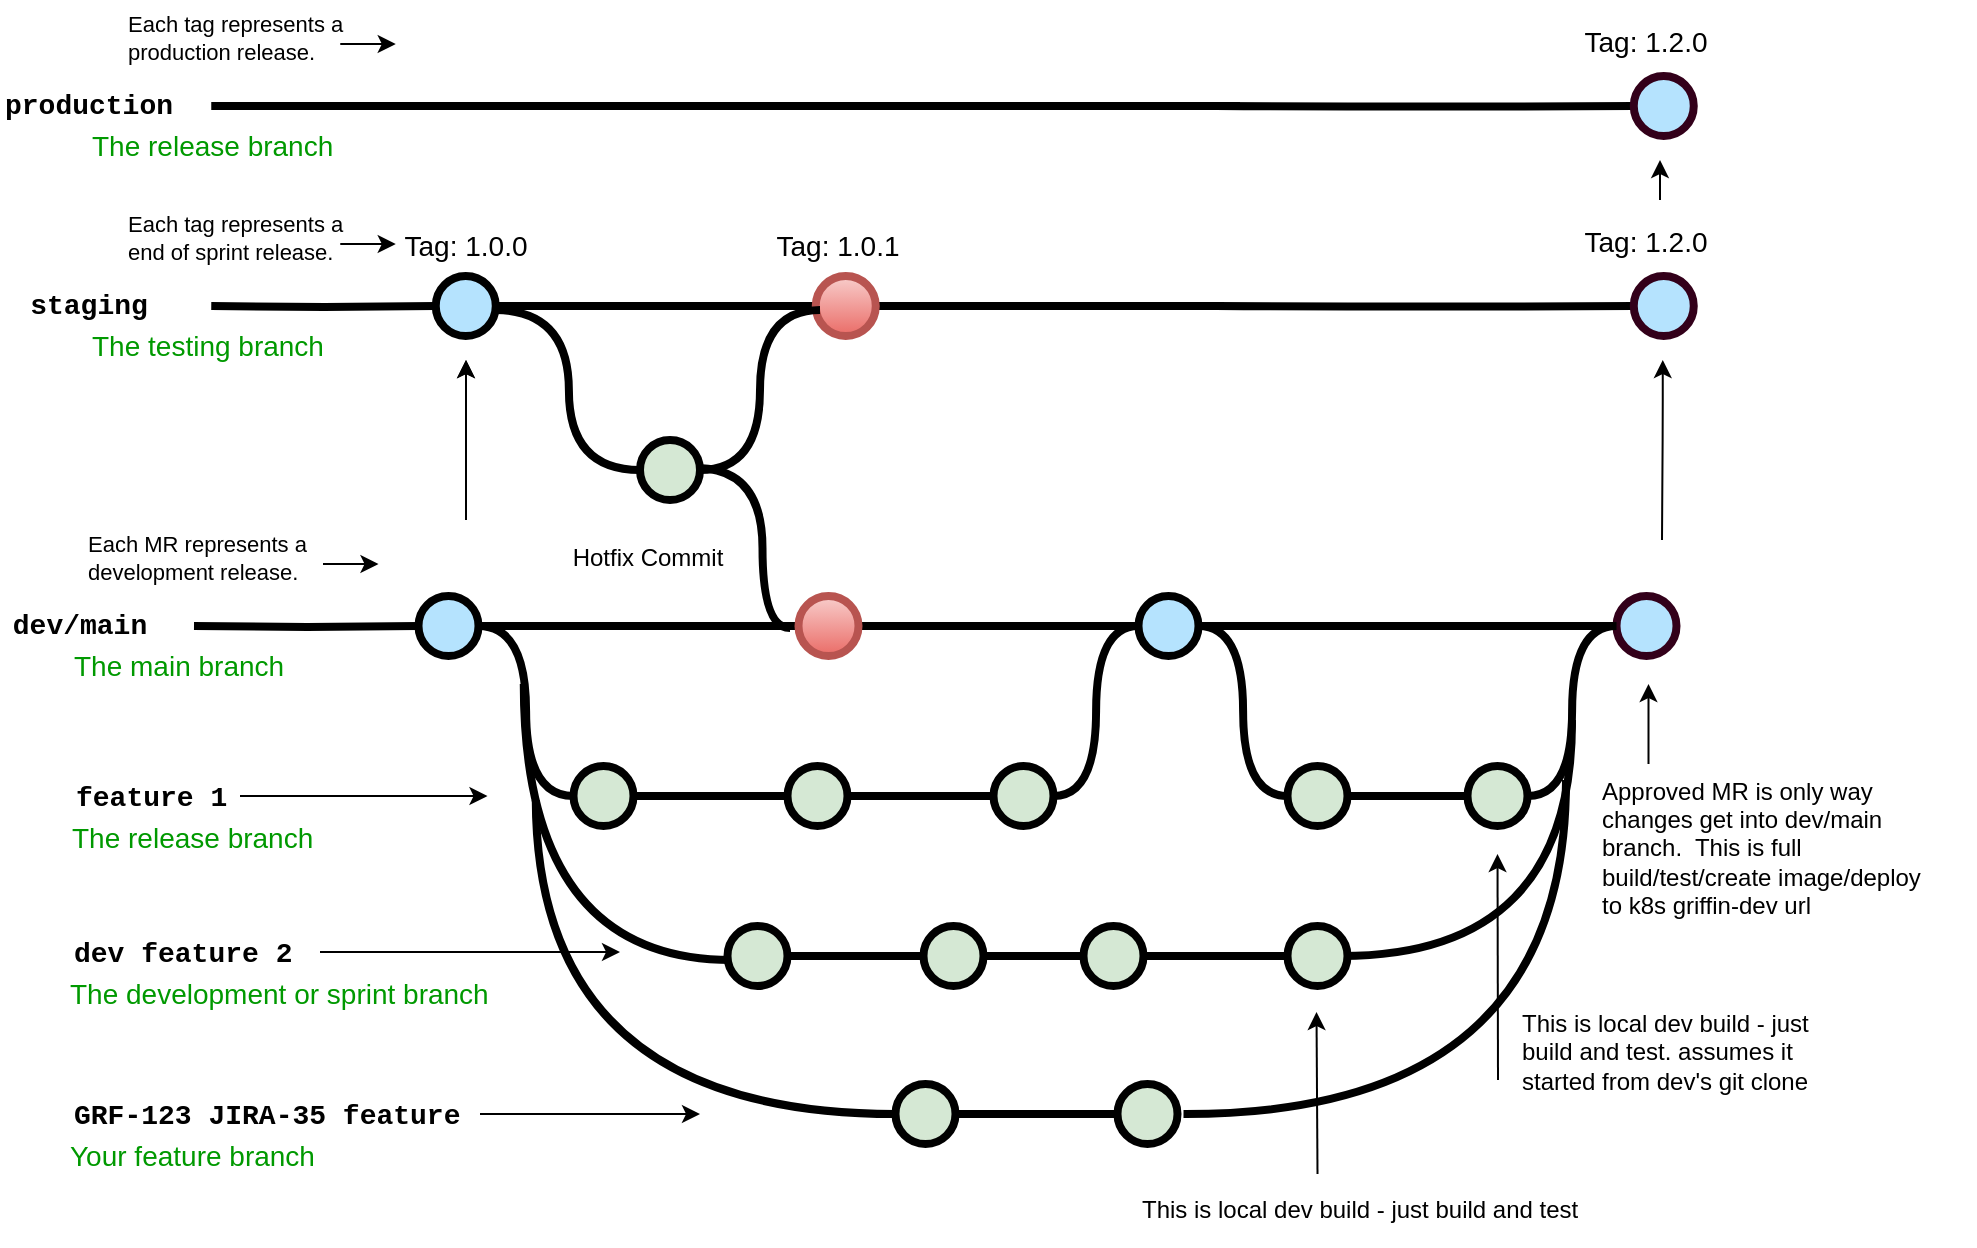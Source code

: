 <mxfile version="14.8.0" type="github">
  <diagram id="UqTXu5nnU7z2pNqZ6FUm" name="Page-1">
    <mxGraphModel dx="1054" dy="649" grid="1" gridSize="10" guides="1" tooltips="1" connect="1" arrows="1" fold="1" page="1" pageScale="1" pageWidth="850" pageHeight="1100" math="0" shadow="0">
      <root>
        <mxCell id="0" />
        <mxCell id="1" parent="0" />
        <mxCell id="iOJm5arGjUEbnIHWwRJL-93" value="" style="edgeStyle=orthogonalEdgeStyle;curved=1;rounded=0;orthogonalLoop=1;jettySize=auto;html=1;endArrow=none;endFill=0;strokeWidth=4;entryX=0;entryY=0.5;entryDx=0;entryDy=0;entryPerimeter=0;" parent="1" target="iOJm5arGjUEbnIHWwRJL-95" edge="1">
          <mxGeometry relative="1" as="geometry">
            <mxPoint x="720.13" y="93" as="targetPoint" />
            <mxPoint x="637.88" y="93" as="sourcePoint" />
          </mxGeometry>
        </mxCell>
        <mxCell id="iOJm5arGjUEbnIHWwRJL-95" value="" style="verticalLabelPosition=bottom;verticalAlign=top;html=1;strokeWidth=4;shape=mxgraph.flowchart.on-page_reference;plain-blue;gradientColor=none;strokeColor=#33001A;fillColor=#B5E3FE;" parent="1" vertex="1">
          <mxGeometry x="846.88" y="78" width="30" height="30" as="geometry" />
        </mxCell>
        <mxCell id="iOJm5arGjUEbnIHWwRJL-96" value="" style="edgeStyle=orthogonalEdgeStyle;rounded=0;html=1;jettySize=auto;orthogonalLoop=1;strokeWidth=4;endArrow=none;endFill=0;" parent="1" edge="1">
          <mxGeometry x="177.88" y="93" as="geometry">
            <mxPoint x="135.63" y="93" as="sourcePoint" />
            <mxPoint x="650" y="93" as="targetPoint" />
          </mxGeometry>
        </mxCell>
        <mxCell id="iOJm5arGjUEbnIHWwRJL-97" value="production" style="text;html=1;strokeColor=none;fillColor=none;align=center;verticalAlign=middle;whiteSpace=wrap;overflow=hidden;fontSize=14;fontStyle=1;fontFamily=Courier New;" parent="1" vertex="1">
          <mxGeometry x="30" y="72" width="88.63" height="42" as="geometry" />
        </mxCell>
        <mxCell id="iOJm5arGjUEbnIHWwRJL-98" value="The release branch" style="text;html=1;strokeColor=none;fillColor=none;align=left;verticalAlign=middle;whiteSpace=wrap;overflow=hidden;fontSize=14;fontStyle=0;fontColor=#009900;" parent="1" vertex="1">
          <mxGeometry x="73.88" y="102" width="146.75" height="20" as="geometry" />
        </mxCell>
        <mxCell id="iOJm5arGjUEbnIHWwRJL-101" value="Tag: 1.2.0" style="text;html=1;strokeColor=none;fillColor=none;align=center;verticalAlign=middle;whiteSpace=wrap;overflow=hidden;fontSize=14;" parent="1" vertex="1">
          <mxGeometry x="797.88" y="50" width="110" height="20" as="geometry" />
        </mxCell>
        <mxCell id="iOJm5arGjUEbnIHWwRJL-102" value="" style="edgeStyle=orthogonalEdgeStyle;rounded=0;orthogonalLoop=1;jettySize=auto;html=1;fontSize=12;fontColor=#000000;entryX=0;entryY=0.5;entryDx=0;entryDy=0;" parent="1" edge="1">
          <mxGeometry relative="1" as="geometry">
            <mxPoint x="227.88" y="62" as="targetPoint" />
            <Array as="points">
              <mxPoint x="207.88" y="62" />
              <mxPoint x="207.88" y="62" />
            </Array>
            <mxPoint x="200.13" y="62" as="sourcePoint" />
          </mxGeometry>
        </mxCell>
        <mxCell id="iOJm5arGjUEbnIHWwRJL-103" value="&lt;span style=&quot;text-align: center; font-size: 11px;&quot;&gt;Each tag represents a production release.&lt;/span&gt;" style="text;html=1;strokeColor=none;fillColor=none;align=left;verticalAlign=middle;whiteSpace=wrap;overflow=hidden;fontSize=11;fontStyle=0;fontColor=#000000;" parent="1" vertex="1">
          <mxGeometry x="91.5" y="40" width="120" height="38" as="geometry" />
        </mxCell>
        <mxCell id="iOJm5arGjUEbnIHWwRJL-223" value="Hotfix Commit" style="text;html=1;strokeColor=none;fillColor=none;align=center;verticalAlign=middle;whiteSpace=wrap;overflow=hidden;" parent="1" vertex="1">
          <mxGeometry x="313.75" y="304" width="80" height="30" as="geometry" />
        </mxCell>
        <mxCell id="iOJm5arGjUEbnIHWwRJL-224" value="" style="edgeStyle=orthogonalEdgeStyle;rounded=0;html=1;jettySize=auto;orthogonalLoop=1;plain-blue;endArrow=none;endFill=0;strokeWidth=4;strokeColor=#000000;entryX=0;entryY=0.5;entryDx=0;entryDy=0;entryPerimeter=0;" parent="1" source="iOJm5arGjUEbnIHWwRJL-226" target="iOJm5arGjUEbnIHWwRJL-279" edge="1">
          <mxGeometry x="269.25" y="353" as="geometry">
            <mxPoint x="419.25" y="353" as="targetPoint" />
          </mxGeometry>
        </mxCell>
        <mxCell id="iOJm5arGjUEbnIHWwRJL-225" style="edgeStyle=orthogonalEdgeStyle;curved=1;rounded=0;html=1;exitX=1;exitY=0.5;exitPerimeter=0;entryX=0;entryY=0.5;entryPerimeter=0;endArrow=none;endFill=0;jettySize=auto;orthogonalLoop=1;strokeWidth=4;fontSize=15;" parent="1" source="iOJm5arGjUEbnIHWwRJL-226" target="iOJm5arGjUEbnIHWwRJL-234" edge="1">
          <mxGeometry relative="1" as="geometry" />
        </mxCell>
        <mxCell id="iOJm5arGjUEbnIHWwRJL-226" value="" style="verticalLabelPosition=bottom;verticalAlign=top;html=1;strokeWidth=4;shape=mxgraph.flowchart.on-page_reference;plain-blue;gradientColor=none;fillColor=#B5E3Fe;strokeColor=#000000;" parent="1" vertex="1">
          <mxGeometry x="239.25" y="338" width="30" height="30" as="geometry" />
        </mxCell>
        <mxCell id="iOJm5arGjUEbnIHWwRJL-227" value="" style="edgeStyle=orthogonalEdgeStyle;curved=1;rounded=0;orthogonalLoop=1;jettySize=auto;html=1;endArrow=none;endFill=0;strokeWidth=4;entryX=0;entryY=0.5;entryDx=0;entryDy=0;entryPerimeter=0;" parent="1" source="iOJm5arGjUEbnIHWwRJL-229" target="iOJm5arGjUEbnIHWwRJL-230" edge="1">
          <mxGeometry relative="1" as="geometry">
            <mxPoint x="711.5" y="353" as="targetPoint" />
          </mxGeometry>
        </mxCell>
        <mxCell id="iOJm5arGjUEbnIHWwRJL-228" style="edgeStyle=orthogonalEdgeStyle;curved=1;rounded=0;orthogonalLoop=1;jettySize=auto;html=1;exitX=1;exitY=0.5;exitDx=0;exitDy=0;exitPerimeter=0;entryX=0;entryY=0.5;entryDx=0;entryDy=0;entryPerimeter=0;endArrow=none;endFill=0;strokeWidth=4;fontFamily=Courier New;fontColor=#009900;" parent="1" source="iOJm5arGjUEbnIHWwRJL-229" target="iOJm5arGjUEbnIHWwRJL-266" edge="1">
          <mxGeometry relative="1" as="geometry" />
        </mxCell>
        <mxCell id="iOJm5arGjUEbnIHWwRJL-229" value="" style="verticalLabelPosition=bottom;verticalAlign=top;html=1;strokeWidth=4;shape=mxgraph.flowchart.on-page_reference;plain-blue;gradientColor=none;strokeColor=#000000;fillColor=#B5E3FE;" parent="1" vertex="1">
          <mxGeometry x="599.25" y="338" width="30" height="30" as="geometry" />
        </mxCell>
        <mxCell id="iOJm5arGjUEbnIHWwRJL-230" value="" style="verticalLabelPosition=bottom;verticalAlign=top;html=1;strokeWidth=4;shape=mxgraph.flowchart.on-page_reference;plain-blue;gradientColor=none;strokeColor=#33001A;fillColor=#B5E3FE;" parent="1" vertex="1">
          <mxGeometry x="838.25" y="338" width="30" height="30" as="geometry" />
        </mxCell>
        <mxCell id="iOJm5arGjUEbnIHWwRJL-231" value="" style="edgeStyle=orthogonalEdgeStyle;rounded=0;html=1;jettySize=auto;orthogonalLoop=1;strokeWidth=4;endArrow=none;endFill=0;" parent="1" target="iOJm5arGjUEbnIHWwRJL-226" edge="1">
          <mxGeometry x="169.25" y="353" as="geometry">
            <mxPoint x="127" y="353" as="sourcePoint" />
          </mxGeometry>
        </mxCell>
        <mxCell id="iOJm5arGjUEbnIHWwRJL-232" value="dev/main" style="text;html=1;strokeColor=none;fillColor=none;align=center;verticalAlign=middle;whiteSpace=wrap;overflow=hidden;fontSize=14;fontStyle=1;fontFamily=Courier New;" parent="1" vertex="1">
          <mxGeometry x="30" y="332" width="80" height="42" as="geometry" />
        </mxCell>
        <mxCell id="iOJm5arGjUEbnIHWwRJL-233" style="edgeStyle=orthogonalEdgeStyle;curved=1;rounded=0;html=1;exitX=1;exitY=0.5;exitPerimeter=0;endArrow=none;endFill=0;jettySize=auto;orthogonalLoop=1;strokeWidth=4;fontSize=15;" parent="1" source="iOJm5arGjUEbnIHWwRJL-234" target="iOJm5arGjUEbnIHWwRJL-236" edge="1">
          <mxGeometry relative="1" as="geometry" />
        </mxCell>
        <mxCell id="iOJm5arGjUEbnIHWwRJL-234" value="" style="verticalLabelPosition=bottom;verticalAlign=top;html=1;strokeWidth=4;shape=mxgraph.flowchart.on-page_reference;plain-purple;gradientColor=none;strokeColor=#000000;fillColor=#D5E8D4;" parent="1" vertex="1">
          <mxGeometry x="316.75" y="423" width="30" height="30" as="geometry" />
        </mxCell>
        <mxCell id="iOJm5arGjUEbnIHWwRJL-235" style="edgeStyle=orthogonalEdgeStyle;curved=1;rounded=0;html=1;exitX=1;exitY=0.5;exitPerimeter=0;entryX=0;entryY=0.5;entryPerimeter=0;endArrow=none;endFill=0;jettySize=auto;orthogonalLoop=1;strokeWidth=4;fontSize=15;" parent="1" source="iOJm5arGjUEbnIHWwRJL-236" target="iOJm5arGjUEbnIHWwRJL-238" edge="1">
          <mxGeometry relative="1" as="geometry" />
        </mxCell>
        <mxCell id="iOJm5arGjUEbnIHWwRJL-236" value="" style="verticalLabelPosition=bottom;verticalAlign=top;html=1;strokeWidth=4;shape=mxgraph.flowchart.on-page_reference;plain-purple;gradientColor=none;strokeColor=#000000;fillColor=#D5E8D4;" parent="1" vertex="1">
          <mxGeometry x="423.75" y="423" width="30" height="30" as="geometry" />
        </mxCell>
        <mxCell id="iOJm5arGjUEbnIHWwRJL-237" style="edgeStyle=orthogonalEdgeStyle;curved=1;rounded=0;html=1;exitX=1;exitY=0.5;exitPerimeter=0;entryX=0;entryY=0.5;entryPerimeter=0;endArrow=none;endFill=0;jettySize=auto;orthogonalLoop=1;strokeWidth=4;fontSize=15;" parent="1" source="iOJm5arGjUEbnIHWwRJL-238" target="iOJm5arGjUEbnIHWwRJL-229" edge="1">
          <mxGeometry relative="1" as="geometry" />
        </mxCell>
        <mxCell id="iOJm5arGjUEbnIHWwRJL-238" value="" style="verticalLabelPosition=bottom;verticalAlign=top;html=1;strokeWidth=4;shape=mxgraph.flowchart.on-page_reference;plain-purple;gradientColor=none;strokeColor=#000000;fillColor=#D5E8D4;" parent="1" vertex="1">
          <mxGeometry x="526.75" y="423" width="30" height="30" as="geometry" />
        </mxCell>
        <mxCell id="iOJm5arGjUEbnIHWwRJL-239" value="feature 1" style="text;html=1;strokeColor=none;fillColor=none;align=left;verticalAlign=middle;whiteSpace=wrap;overflow=hidden;fontSize=14;fontStyle=1;fontFamily=Courier New;" parent="1" vertex="1">
          <mxGeometry x="65.75" y="428" width="84.25" height="20" as="geometry" />
        </mxCell>
        <mxCell id="iOJm5arGjUEbnIHWwRJL-240" value="" style="edgeStyle=orthogonalEdgeStyle;rounded=0;orthogonalLoop=1;jettySize=auto;html=1;endArrow=none;endFill=0;strokeWidth=4;" parent="1" source="iOJm5arGjUEbnIHWwRJL-243" target="iOJm5arGjUEbnIHWwRJL-245" edge="1">
          <mxGeometry relative="1" as="geometry" />
        </mxCell>
        <mxCell id="iOJm5arGjUEbnIHWwRJL-241" style="edgeStyle=orthogonalEdgeStyle;rounded=0;orthogonalLoop=1;jettySize=auto;html=1;endArrow=none;endFill=0;strokeWidth=4;curved=1;" parent="1" edge="1">
          <mxGeometry relative="1" as="geometry">
            <mxPoint x="395.63" y="520" as="sourcePoint" />
            <mxPoint x="291.88" y="382" as="targetPoint" />
            <Array as="points">
              <mxPoint x="291.88" y="520" />
            </Array>
          </mxGeometry>
        </mxCell>
        <mxCell id="iOJm5arGjUEbnIHWwRJL-243" value="" style="verticalLabelPosition=bottom;verticalAlign=top;html=1;strokeWidth=4;shape=mxgraph.flowchart.on-page_reference;plain-purple;gradientColor=none;strokeColor=#000000;fillColor=#D5E8D4;" parent="1" vertex="1">
          <mxGeometry x="393.75" y="503" width="30" height="30" as="geometry" />
        </mxCell>
        <mxCell id="iOJm5arGjUEbnIHWwRJL-244" value="" style="edgeStyle=orthogonalEdgeStyle;curved=1;rounded=0;orthogonalLoop=1;jettySize=auto;html=1;endArrow=none;endFill=0;strokeWidth=4;" parent="1" source="iOJm5arGjUEbnIHWwRJL-245" target="iOJm5arGjUEbnIHWwRJL-247" edge="1">
          <mxGeometry relative="1" as="geometry" />
        </mxCell>
        <mxCell id="iOJm5arGjUEbnIHWwRJL-245" value="" style="verticalLabelPosition=bottom;verticalAlign=top;html=1;strokeWidth=4;shape=mxgraph.flowchart.on-page_reference;plain-purple;gradientColor=none;strokeColor=#000000;fillColor=#D5E8D4;" parent="1" vertex="1">
          <mxGeometry x="491.75" y="503" width="30" height="30" as="geometry" />
        </mxCell>
        <mxCell id="iOJm5arGjUEbnIHWwRJL-246" value="" style="edgeStyle=orthogonalEdgeStyle;curved=1;rounded=0;orthogonalLoop=1;jettySize=auto;html=1;endArrow=none;endFill=0;strokeWidth=4;fontFamily=Courier New;fontColor=#009900;" parent="1" source="iOJm5arGjUEbnIHWwRJL-247" target="iOJm5arGjUEbnIHWwRJL-249" edge="1">
          <mxGeometry relative="1" as="geometry" />
        </mxCell>
        <mxCell id="iOJm5arGjUEbnIHWwRJL-247" value="" style="verticalLabelPosition=bottom;verticalAlign=top;html=1;strokeWidth=4;shape=mxgraph.flowchart.on-page_reference;plain-purple;gradientColor=none;strokeColor=#000000;fillColor=#D5E8D4;" parent="1" vertex="1">
          <mxGeometry x="571.75" y="503" width="30" height="30" as="geometry" />
        </mxCell>
        <mxCell id="iOJm5arGjUEbnIHWwRJL-248" style="edgeStyle=orthogonalEdgeStyle;curved=1;rounded=0;orthogonalLoop=1;jettySize=auto;html=1;endArrow=none;endFill=0;strokeWidth=4;fontFamily=Courier New;fontColor=#009900;" parent="1" edge="1">
          <mxGeometry relative="1" as="geometry">
            <mxPoint x="699.75" y="518" as="sourcePoint" />
            <mxPoint x="816" y="400" as="targetPoint" />
          </mxGeometry>
        </mxCell>
        <mxCell id="iOJm5arGjUEbnIHWwRJL-249" value="" style="verticalLabelPosition=bottom;verticalAlign=top;html=1;strokeWidth=4;shape=mxgraph.flowchart.on-page_reference;plain-purple;gradientColor=none;strokeColor=#000000;fillColor=#D5E8D4;" parent="1" vertex="1">
          <mxGeometry x="673.75" y="503" width="30" height="30" as="geometry" />
        </mxCell>
        <mxCell id="iOJm5arGjUEbnIHWwRJL-250" value="dev feature 2" style="text;html=1;strokeColor=none;fillColor=none;align=left;verticalAlign=middle;whiteSpace=wrap;overflow=hidden;fontSize=14;fontStyle=1;fontFamily=Courier New;" parent="1" vertex="1">
          <mxGeometry x="64.75" y="506" width="115.25" height="20" as="geometry" />
        </mxCell>
        <mxCell id="iOJm5arGjUEbnIHWwRJL-251" value="" style="edgeStyle=orthogonalEdgeStyle;rounded=0;orthogonalLoop=1;jettySize=auto;html=1;endArrow=none;endFill=0;strokeWidth=4;" parent="1" source="iOJm5arGjUEbnIHWwRJL-252" target="iOJm5arGjUEbnIHWwRJL-254" edge="1">
          <mxGeometry relative="1" as="geometry" />
        </mxCell>
        <mxCell id="iOJm5arGjUEbnIHWwRJL-252" value="" style="verticalLabelPosition=bottom;verticalAlign=top;html=1;strokeWidth=4;shape=mxgraph.flowchart.on-page_reference;plain-purple;gradientColor=none;strokeColor=#000000;fillColor=#D5E8D4;" parent="1" vertex="1">
          <mxGeometry x="477.75" y="582" width="30" height="30" as="geometry" />
        </mxCell>
        <mxCell id="iOJm5arGjUEbnIHWwRJL-253" style="edgeStyle=orthogonalEdgeStyle;curved=1;rounded=0;orthogonalLoop=1;jettySize=auto;html=1;exitX=1;exitY=0.5;exitDx=0;exitDy=0;exitPerimeter=0;endArrow=none;endFill=0;strokeWidth=4;fontFamily=Courier New;fontColor=#009900;" parent="1" edge="1">
          <mxGeometry relative="1" as="geometry">
            <mxPoint x="621.75" y="597" as="sourcePoint" />
            <mxPoint x="813" y="430" as="targetPoint" />
          </mxGeometry>
        </mxCell>
        <mxCell id="iOJm5arGjUEbnIHWwRJL-254" value="" style="verticalLabelPosition=bottom;verticalAlign=top;html=1;strokeWidth=4;shape=mxgraph.flowchart.on-page_reference;plain-purple;gradientColor=none;strokeColor=#000000;fillColor=#D5E8D4;" parent="1" vertex="1">
          <mxGeometry x="588.75" y="582" width="30" height="30" as="geometry" />
        </mxCell>
        <mxCell id="iOJm5arGjUEbnIHWwRJL-255" value="GRF-123 JIRA-35 feature" style="text;html=1;strokeColor=none;fillColor=none;align=left;verticalAlign=middle;whiteSpace=wrap;overflow=hidden;fontSize=14;fontStyle=1;fontFamily=Courier New;" parent="1" vertex="1">
          <mxGeometry x="64.5" y="587" width="205.5" height="20" as="geometry" />
        </mxCell>
        <mxCell id="iOJm5arGjUEbnIHWwRJL-256" value="The development or sprint branch" style="text;html=1;strokeColor=none;fillColor=none;align=left;verticalAlign=middle;whiteSpace=wrap;overflow=hidden;fontSize=14;fontStyle=0;fontColor=#009900;" parent="1" vertex="1">
          <mxGeometry x="62.75" y="526" width="240" height="20" as="geometry" />
        </mxCell>
        <mxCell id="iOJm5arGjUEbnIHWwRJL-257" value="Your feature branch" style="text;html=1;strokeColor=none;fillColor=none;align=left;verticalAlign=middle;whiteSpace=wrap;overflow=hidden;fontSize=14;fontStyle=0;fontColor=#009900;" parent="1" vertex="1">
          <mxGeometry x="62.75" y="607" width="240" height="20" as="geometry" />
        </mxCell>
        <mxCell id="iOJm5arGjUEbnIHWwRJL-258" value="The release branch" style="text;html=1;strokeColor=none;fillColor=none;align=left;verticalAlign=middle;whiteSpace=wrap;overflow=hidden;fontSize=14;fontStyle=0;fontColor=#009900;" parent="1" vertex="1">
          <mxGeometry x="63.75" y="448" width="240" height="20" as="geometry" />
        </mxCell>
        <mxCell id="iOJm5arGjUEbnIHWwRJL-259" value="The main branch&lt;br&gt;" style="text;html=1;strokeColor=none;fillColor=none;align=left;verticalAlign=middle;whiteSpace=wrap;overflow=hidden;fontSize=14;fontStyle=0;fontColor=#009900;" parent="1" vertex="1">
          <mxGeometry x="65.25" y="362" width="146.75" height="20" as="geometry" />
        </mxCell>
        <mxCell id="iOJm5arGjUEbnIHWwRJL-260" value="" style="endArrow=classic;html=1;strokeWidth=1;fontFamily=Courier New;fontColor=#009900;exitX=1;exitY=0.5;exitDx=0;exitDy=0;" parent="1" source="iOJm5arGjUEbnIHWwRJL-255" edge="1">
          <mxGeometry width="50" height="50" relative="1" as="geometry">
            <mxPoint x="283.75" y="596.5" as="sourcePoint" />
            <mxPoint x="380" y="597" as="targetPoint" />
          </mxGeometry>
        </mxCell>
        <mxCell id="iOJm5arGjUEbnIHWwRJL-261" value="" style="endArrow=classic;html=1;strokeWidth=1;fontFamily=Courier New;fontColor=#009900;" parent="1" edge="1">
          <mxGeometry width="50" height="50" relative="1" as="geometry">
            <mxPoint x="190" y="516" as="sourcePoint" />
            <mxPoint x="340" y="516" as="targetPoint" />
          </mxGeometry>
        </mxCell>
        <mxCell id="iOJm5arGjUEbnIHWwRJL-262" value="" style="endArrow=classic;html=1;strokeWidth=1;fontFamily=Courier New;fontColor=#009900;exitX=1;exitY=0.5;exitDx=0;exitDy=0;" parent="1" source="iOJm5arGjUEbnIHWwRJL-239" edge="1">
          <mxGeometry width="50" height="50" relative="1" as="geometry">
            <mxPoint x="170" y="438" as="sourcePoint" />
            <mxPoint x="273.75" y="438" as="targetPoint" />
          </mxGeometry>
        </mxCell>
        <mxCell id="iOJm5arGjUEbnIHWwRJL-265" value="" style="edgeStyle=orthogonalEdgeStyle;curved=1;rounded=0;orthogonalLoop=1;jettySize=auto;html=1;endArrow=none;endFill=0;strokeWidth=4;fontFamily=Courier New;fontColor=#009900;" parent="1" source="iOJm5arGjUEbnIHWwRJL-266" target="iOJm5arGjUEbnIHWwRJL-268" edge="1">
          <mxGeometry relative="1" as="geometry" />
        </mxCell>
        <mxCell id="iOJm5arGjUEbnIHWwRJL-266" value="" style="verticalLabelPosition=bottom;verticalAlign=top;html=1;strokeWidth=4;shape=mxgraph.flowchart.on-page_reference;plain-purple;gradientColor=none;strokeColor=#000000;fillColor=#D5E8D4;" parent="1" vertex="1">
          <mxGeometry x="673.75" y="423" width="30" height="30" as="geometry" />
        </mxCell>
        <mxCell id="iOJm5arGjUEbnIHWwRJL-267" style="edgeStyle=orthogonalEdgeStyle;curved=1;rounded=0;orthogonalLoop=1;jettySize=auto;html=1;entryX=0;entryY=0.5;entryDx=0;entryDy=0;entryPerimeter=0;endArrow=none;endFill=0;strokeWidth=4;fontFamily=Courier New;fontColor=#009900;" parent="1" source="iOJm5arGjUEbnIHWwRJL-268" target="iOJm5arGjUEbnIHWwRJL-230" edge="1">
          <mxGeometry relative="1" as="geometry" />
        </mxCell>
        <mxCell id="iOJm5arGjUEbnIHWwRJL-268" value="" style="verticalLabelPosition=bottom;verticalAlign=top;html=1;strokeWidth=4;shape=mxgraph.flowchart.on-page_reference;plain-purple;gradientColor=none;strokeColor=#000000;fillColor=#D5E8D4;" parent="1" vertex="1">
          <mxGeometry x="763.75" y="423" width="30" height="30" as="geometry" />
        </mxCell>
        <mxCell id="iOJm5arGjUEbnIHWwRJL-270" value="" style="endArrow=classic;html=1;strokeWidth=1;fontFamily=Courier New;fontColor=#009900;exitX=0.5;exitY=0;exitDx=0;exitDy=0;" parent="1" edge="1">
          <mxGeometry width="50" height="50" relative="1" as="geometry">
            <mxPoint x="688.755" y="627" as="sourcePoint" />
            <mxPoint x="688.25" y="546" as="targetPoint" />
          </mxGeometry>
        </mxCell>
        <mxCell id="iOJm5arGjUEbnIHWwRJL-271" value="" style="endArrow=classic;html=1;strokeWidth=1;fontFamily=Courier New;fontColor=#009900;" parent="1" edge="1">
          <mxGeometry width="50" height="50" relative="1" as="geometry">
            <mxPoint x="779" y="580" as="sourcePoint" />
            <mxPoint x="778.75" y="467" as="targetPoint" />
          </mxGeometry>
        </mxCell>
        <mxCell id="iOJm5arGjUEbnIHWwRJL-272" value="&lt;span style=&quot;text-align: center&quot;&gt;This is local dev build - just build and test. assumes it started from dev&#39;s git clone&lt;br&gt;&lt;/span&gt;" style="text;html=1;strokeColor=none;fillColor=none;align=left;verticalAlign=middle;whiteSpace=wrap;overflow=hidden;fontSize=12;fontStyle=0;fontColor=#000000;" parent="1" vertex="1">
          <mxGeometry x="789.25" y="533" width="163.25" height="66" as="geometry" />
        </mxCell>
        <mxCell id="iOJm5arGjUEbnIHWwRJL-273" value="&lt;span style=&quot;text-align: center&quot;&gt;This is local dev build - just build and test&lt;/span&gt;" style="text;html=1;strokeColor=none;fillColor=none;align=left;verticalAlign=middle;whiteSpace=wrap;overflow=hidden;fontSize=12;fontStyle=0;fontColor=#000000;" parent="1" vertex="1">
          <mxGeometry x="599.25" y="627" width="418.25" height="36" as="geometry" />
        </mxCell>
        <mxCell id="iOJm5arGjUEbnIHWwRJL-274" value="" style="edgeStyle=orthogonalEdgeStyle;rounded=0;orthogonalLoop=1;jettySize=auto;html=1;fontSize=12;fontColor=#000000;entryX=0;entryY=0.5;entryDx=0;entryDy=0;" parent="1" source="iOJm5arGjUEbnIHWwRJL-275" edge="1">
          <mxGeometry relative="1" as="geometry">
            <mxPoint x="219.25" y="322" as="targetPoint" />
            <Array as="points">
              <mxPoint x="199.25" y="322" />
              <mxPoint x="199.25" y="322" />
            </Array>
          </mxGeometry>
        </mxCell>
        <mxCell id="iOJm5arGjUEbnIHWwRJL-275" value="&lt;span style=&quot;text-align: center ; font-size: 11px&quot;&gt;Each MR represents a development release.&lt;/span&gt;" style="text;html=1;strokeColor=none;fillColor=none;align=left;verticalAlign=middle;whiteSpace=wrap;overflow=hidden;fontSize=11;fontStyle=0;fontColor=#000000;" parent="1" vertex="1">
          <mxGeometry x="71.5" y="300" width="120" height="38" as="geometry" />
        </mxCell>
        <mxCell id="iOJm5arGjUEbnIHWwRJL-276" value="" style="endArrow=classic;html=1;strokeWidth=1;fontFamily=Courier New;fontColor=#009900;" parent="1" edge="1">
          <mxGeometry width="50" height="50" relative="1" as="geometry">
            <mxPoint x="854.25" y="422" as="sourcePoint" />
            <mxPoint x="854.25" y="382" as="targetPoint" />
          </mxGeometry>
        </mxCell>
        <mxCell id="iOJm5arGjUEbnIHWwRJL-277" value="&lt;span style=&quot;text-align: center&quot;&gt;Approved MR is only way changes get into dev/main branch.&amp;nbsp; This is full build/test/create image/deploy to k8s griffin-dev url&lt;br&gt;&lt;/span&gt;" style="text;html=1;strokeColor=none;fillColor=none;align=left;verticalAlign=middle;whiteSpace=wrap;overflow=hidden;fontSize=12;fontStyle=0;fontColor=#000000;" parent="1" vertex="1">
          <mxGeometry x="829.25" y="423" width="167.75" height="81" as="geometry" />
        </mxCell>
        <mxCell id="iOJm5arGjUEbnIHWwRJL-278" value="" style="edgeStyle=orthogonalEdgeStyle;rounded=0;orthogonalLoop=1;jettySize=auto;html=1;fontSize=15;endArrow=none;endFill=0;strokeWidth=4;entryX=0;entryY=0.5;entryDx=0;entryDy=0;entryPerimeter=0;" parent="1" source="iOJm5arGjUEbnIHWwRJL-279" target="iOJm5arGjUEbnIHWwRJL-229" edge="1">
          <mxGeometry relative="1" as="geometry">
            <mxPoint x="537.25" y="353" as="targetPoint" />
          </mxGeometry>
        </mxCell>
        <mxCell id="iOJm5arGjUEbnIHWwRJL-279" value="" style="verticalLabelPosition=bottom;verticalAlign=top;html=1;strokeWidth=4;shape=mxgraph.flowchart.on-page_reference;plain-blue;gradientColor=#EA6B66;strokeColor=#B85450;fillColor=#F8CECC;" parent="1" vertex="1">
          <mxGeometry x="429.25" y="338" width="30" height="30" as="geometry" />
        </mxCell>
        <mxCell id="iOJm5arGjUEbnIHWwRJL-360" value="" style="edgeStyle=orthogonalEdgeStyle;rounded=0;html=1;jettySize=auto;orthogonalLoop=1;plain-blue;endArrow=none;endFill=0;strokeWidth=4;strokeColor=#000000;entryX=0;entryY=0.5;entryDx=0;entryDy=0;entryPerimeter=0;" parent="1" source="iOJm5arGjUEbnIHWwRJL-361" target="iOJm5arGjUEbnIHWwRJL-374" edge="1">
          <mxGeometry x="277.88" y="193" as="geometry">
            <mxPoint x="427.88" y="193" as="targetPoint" />
          </mxGeometry>
        </mxCell>
        <mxCell id="iOJm5arGjUEbnIHWwRJL-361" value="" style="verticalLabelPosition=bottom;verticalAlign=top;html=1;strokeWidth=4;shape=mxgraph.flowchart.on-page_reference;plain-blue;gradientColor=none;fillColor=#B5E3Fe;strokeColor=#000000;" parent="1" vertex="1">
          <mxGeometry x="247.88" y="178" width="30" height="30" as="geometry" />
        </mxCell>
        <mxCell id="iOJm5arGjUEbnIHWwRJL-362" value="" style="edgeStyle=orthogonalEdgeStyle;curved=1;rounded=0;orthogonalLoop=1;jettySize=auto;html=1;endArrow=none;endFill=0;strokeWidth=4;entryX=0;entryY=0.5;entryDx=0;entryDy=0;entryPerimeter=0;" parent="1" target="iOJm5arGjUEbnIHWwRJL-364" edge="1">
          <mxGeometry relative="1" as="geometry">
            <mxPoint x="720.13" y="193" as="targetPoint" />
            <mxPoint x="637.88" y="193" as="sourcePoint" />
          </mxGeometry>
        </mxCell>
        <mxCell id="iOJm5arGjUEbnIHWwRJL-364" value="" style="verticalLabelPosition=bottom;verticalAlign=top;html=1;strokeWidth=4;shape=mxgraph.flowchart.on-page_reference;plain-blue;gradientColor=none;strokeColor=#33001A;fillColor=#B5E3FE;" parent="1" vertex="1">
          <mxGeometry x="846.88" y="178" width="30" height="30" as="geometry" />
        </mxCell>
        <mxCell id="iOJm5arGjUEbnIHWwRJL-365" value="" style="edgeStyle=orthogonalEdgeStyle;rounded=0;html=1;jettySize=auto;orthogonalLoop=1;strokeWidth=4;endArrow=none;endFill=0;" parent="1" target="iOJm5arGjUEbnIHWwRJL-361" edge="1">
          <mxGeometry x="177.88" y="193" as="geometry">
            <mxPoint x="135.63" y="193" as="sourcePoint" />
          </mxGeometry>
        </mxCell>
        <mxCell id="iOJm5arGjUEbnIHWwRJL-366" value="staging" style="text;html=1;strokeColor=none;fillColor=none;align=center;verticalAlign=middle;whiteSpace=wrap;overflow=hidden;fontSize=14;fontStyle=1;fontFamily=Courier New;" parent="1" vertex="1">
          <mxGeometry x="30" y="172" width="88.63" height="42" as="geometry" />
        </mxCell>
        <mxCell id="iOJm5arGjUEbnIHWwRJL-367" value="The testing branch" style="text;html=1;strokeColor=none;fillColor=none;align=left;verticalAlign=middle;whiteSpace=wrap;overflow=hidden;fontSize=14;fontStyle=0;fontColor=#009900;" parent="1" vertex="1">
          <mxGeometry x="73.88" y="202" width="146.75" height="20" as="geometry" />
        </mxCell>
        <mxCell id="iOJm5arGjUEbnIHWwRJL-369" value="Tag: 1.0.0" style="text;html=1;strokeColor=none;fillColor=none;align=center;verticalAlign=middle;whiteSpace=wrap;overflow=hidden;fontSize=14;" parent="1" vertex="1">
          <mxGeometry x="227.88" y="152" width="70" height="20" as="geometry" />
        </mxCell>
        <mxCell id="iOJm5arGjUEbnIHWwRJL-370" value="Tag: 1.2.0" style="text;html=1;strokeColor=none;fillColor=none;align=center;verticalAlign=middle;whiteSpace=wrap;overflow=hidden;fontSize=14;" parent="1" vertex="1">
          <mxGeometry x="797.88" y="150" width="110" height="20" as="geometry" />
        </mxCell>
        <mxCell id="iOJm5arGjUEbnIHWwRJL-371" value="" style="edgeStyle=orthogonalEdgeStyle;rounded=0;orthogonalLoop=1;jettySize=auto;html=1;fontSize=12;fontColor=#000000;entryX=0;entryY=0.5;entryDx=0;entryDy=0;" parent="1" target="iOJm5arGjUEbnIHWwRJL-369" edge="1">
          <mxGeometry relative="1" as="geometry">
            <mxPoint x="207.88" y="162" as="targetPoint" />
            <Array as="points">
              <mxPoint x="207.88" y="162" />
              <mxPoint x="207.88" y="162" />
            </Array>
            <mxPoint x="200.13" y="162" as="sourcePoint" />
          </mxGeometry>
        </mxCell>
        <mxCell id="iOJm5arGjUEbnIHWwRJL-372" value="&lt;span style=&quot;text-align: center ; font-size: 11px&quot;&gt;Each tag represents a end of sprint release.&lt;/span&gt;" style="text;html=1;strokeColor=none;fillColor=none;align=left;verticalAlign=middle;whiteSpace=wrap;overflow=hidden;fontSize=11;fontStyle=0;fontColor=#000000;" parent="1" vertex="1">
          <mxGeometry x="91.5" y="140" width="120" height="38" as="geometry" />
        </mxCell>
        <mxCell id="iOJm5arGjUEbnIHWwRJL-373" value="" style="edgeStyle=orthogonalEdgeStyle;rounded=0;orthogonalLoop=1;jettySize=auto;html=1;fontSize=15;endArrow=none;endFill=0;strokeWidth=4;" parent="1" source="iOJm5arGjUEbnIHWwRJL-374" edge="1">
          <mxGeometry relative="1" as="geometry">
            <mxPoint x="640" y="193" as="targetPoint" />
          </mxGeometry>
        </mxCell>
        <mxCell id="iOJm5arGjUEbnIHWwRJL-374" value="" style="verticalLabelPosition=bottom;verticalAlign=top;html=1;strokeWidth=4;shape=mxgraph.flowchart.on-page_reference;plain-blue;gradientColor=#EA6B66;strokeColor=#B85450;fillColor=#F8CECC;" parent="1" vertex="1">
          <mxGeometry x="437.88" y="178" width="30" height="30" as="geometry" />
        </mxCell>
        <mxCell id="iOJm5arGjUEbnIHWwRJL-375" value="Tag: 1.0.1" style="text;html=1;strokeColor=none;fillColor=none;align=center;verticalAlign=middle;whiteSpace=wrap;overflow=hidden;fontSize=14;" parent="1" vertex="1">
          <mxGeometry x="414.13" y="152" width="70" height="20" as="geometry" />
        </mxCell>
        <mxCell id="ygNAYllRqAlc4MEHy6dt-1" value="" style="endArrow=classic;html=1;" parent="1" edge="1">
          <mxGeometry width="50" height="50" relative="1" as="geometry">
            <mxPoint x="263" y="280" as="sourcePoint" />
            <mxPoint x="263" y="220" as="targetPoint" />
          </mxGeometry>
        </mxCell>
        <mxCell id="ygNAYllRqAlc4MEHy6dt-3" value="" style="endArrow=classic;html=1;" parent="1" edge="1">
          <mxGeometry width="50" height="50" relative="1" as="geometry">
            <mxPoint x="263" y="300" as="sourcePoint" />
            <mxPoint x="263" y="220" as="targetPoint" />
            <Array as="points">
              <mxPoint x="263" y="250" />
            </Array>
          </mxGeometry>
        </mxCell>
        <mxCell id="_rFsf77h1oxm6hT0NRL_-5" value="" style="endArrow=classic;html=1;" edge="1" parent="1">
          <mxGeometry width="50" height="50" relative="1" as="geometry">
            <mxPoint x="861" y="310" as="sourcePoint" />
            <mxPoint x="861.38" y="220" as="targetPoint" />
            <Array as="points">
              <mxPoint x="861.38" y="250" />
            </Array>
          </mxGeometry>
        </mxCell>
        <mxCell id="_rFsf77h1oxm6hT0NRL_-6" style="edgeStyle=orthogonalEdgeStyle;curved=1;rounded=0;html=1;exitX=1;exitY=0.5;exitPerimeter=0;entryX=0;entryY=0.5;entryPerimeter=0;endArrow=none;endFill=0;jettySize=auto;orthogonalLoop=1;strokeWidth=4;fontSize=15;entryDx=0;entryDy=0;" edge="1" parent="1" target="_rFsf77h1oxm6hT0NRL_-7">
          <mxGeometry relative="1" as="geometry">
            <mxPoint x="277.88" y="195" as="sourcePoint" />
            <mxPoint x="325.38" y="280" as="targetPoint" />
          </mxGeometry>
        </mxCell>
        <mxCell id="_rFsf77h1oxm6hT0NRL_-7" value="" style="verticalLabelPosition=bottom;verticalAlign=top;html=1;strokeWidth=4;shape=mxgraph.flowchart.on-page_reference;plain-purple;gradientColor=none;strokeColor=#000000;fillColor=#D5E8D4;" vertex="1" parent="1">
          <mxGeometry x="350" y="260" width="30" height="30" as="geometry" />
        </mxCell>
        <mxCell id="_rFsf77h1oxm6hT0NRL_-9" style="edgeStyle=orthogonalEdgeStyle;curved=1;rounded=0;html=1;exitX=1;exitY=0.5;exitPerimeter=0;endArrow=none;endFill=0;jettySize=auto;orthogonalLoop=1;strokeWidth=4;fontSize=15;exitDx=0;exitDy=0;" edge="1" parent="1" source="_rFsf77h1oxm6hT0NRL_-7">
          <mxGeometry relative="1" as="geometry">
            <mxPoint x="366.75" y="280" as="sourcePoint" />
            <mxPoint x="440" y="195" as="targetPoint" />
            <Array as="points">
              <mxPoint x="410" y="275" />
              <mxPoint x="410" y="195" />
            </Array>
          </mxGeometry>
        </mxCell>
        <mxCell id="_rFsf77h1oxm6hT0NRL_-10" style="edgeStyle=orthogonalEdgeStyle;rounded=0;orthogonalLoop=1;jettySize=auto;html=1;entryX=1;entryY=0.5;entryDx=0;entryDy=0;entryPerimeter=0;endArrow=none;endFill=0;strokeWidth=4;curved=1;" edge="1" parent="1">
          <mxGeometry relative="1" as="geometry">
            <mxPoint x="425" y="354" as="sourcePoint" />
            <mxPoint x="378" y="274" as="targetPoint" />
            <Array as="points">
              <mxPoint x="411.25" y="354" />
              <mxPoint x="411.25" y="274" />
            </Array>
          </mxGeometry>
        </mxCell>
        <mxCell id="_rFsf77h1oxm6hT0NRL_-11" style="edgeStyle=orthogonalEdgeStyle;rounded=0;orthogonalLoop=1;jettySize=auto;html=1;entryX=1;entryY=0.5;entryDx=0;entryDy=0;entryPerimeter=0;endArrow=none;endFill=0;strokeWidth=4;curved=1;exitX=0;exitY=0.5;exitDx=0;exitDy=0;exitPerimeter=0;" edge="1" parent="1" source="iOJm5arGjUEbnIHWwRJL-252">
          <mxGeometry relative="1" as="geometry">
            <mxPoint x="470" y="600" as="sourcePoint" />
            <mxPoint x="297.88" y="440" as="targetPoint" />
          </mxGeometry>
        </mxCell>
        <mxCell id="_rFsf77h1oxm6hT0NRL_-12" value="" style="endArrow=classic;html=1;" edge="1" parent="1">
          <mxGeometry width="50" height="50" relative="1" as="geometry">
            <mxPoint x="860" y="140" as="sourcePoint" />
            <mxPoint x="860" y="120" as="targetPoint" />
          </mxGeometry>
        </mxCell>
      </root>
    </mxGraphModel>
  </diagram>
</mxfile>
